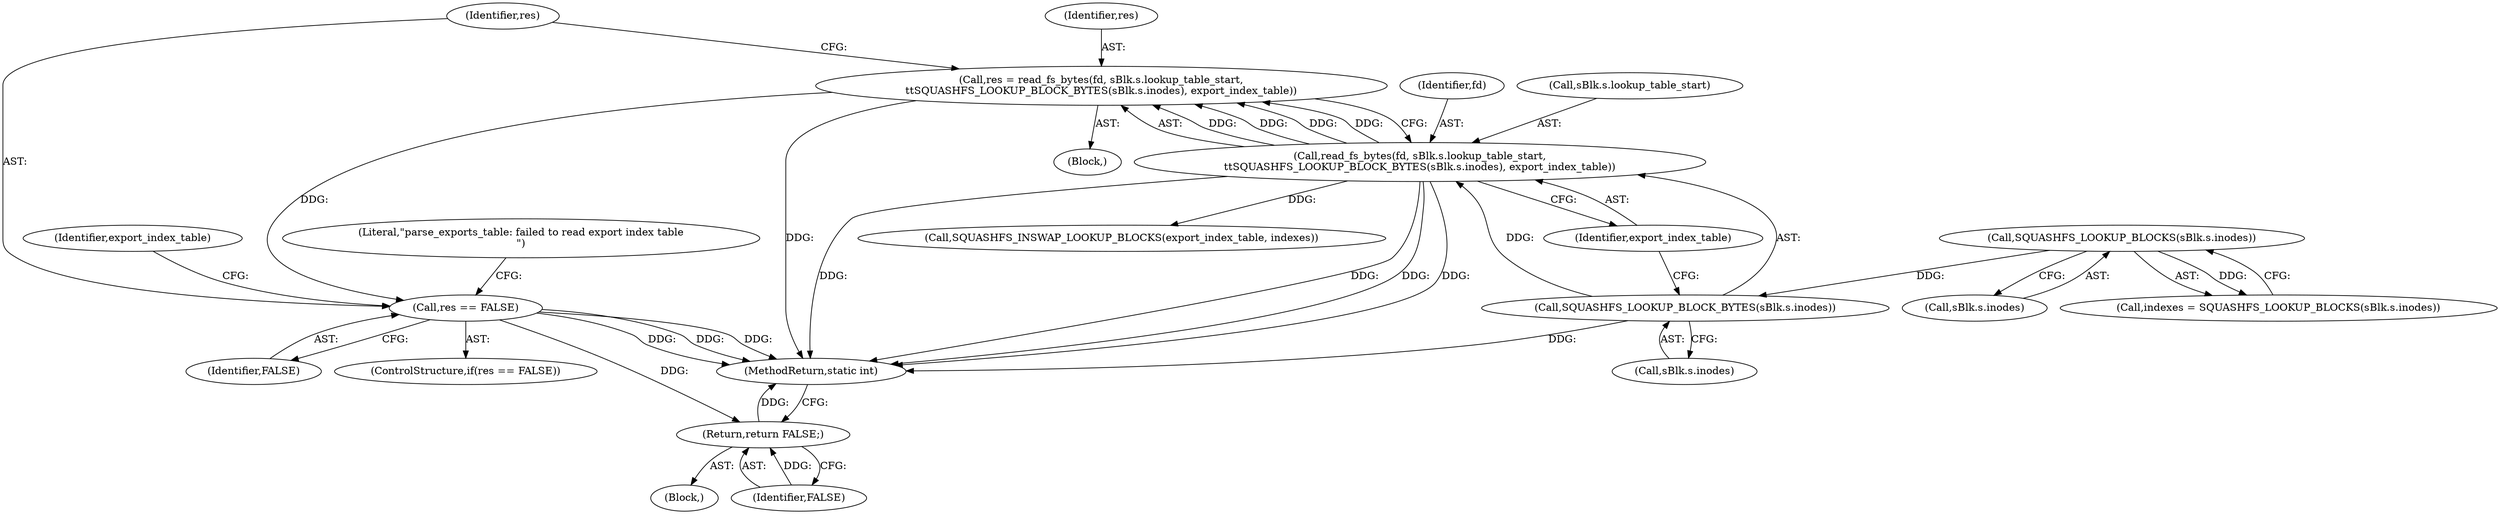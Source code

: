 digraph "1_squashfs-tools_f95864afe8833fe3ad782d714b41378e860977b1_0@API" {
"1000115" [label="(Call,res = read_fs_bytes(fd, sBlk.s.lookup_table_start,\n\t\tSQUASHFS_LOOKUP_BLOCK_BYTES(sBlk.s.inodes), export_index_table))"];
"1000117" [label="(Call,read_fs_bytes(fd, sBlk.s.lookup_table_start,\n\t\tSQUASHFS_LOOKUP_BLOCK_BYTES(sBlk.s.inodes), export_index_table))"];
"1000124" [label="(Call,SQUASHFS_LOOKUP_BLOCK_BYTES(sBlk.s.inodes))"];
"1000108" [label="(Call,SQUASHFS_LOOKUP_BLOCKS(sBlk.s.inodes))"];
"1000132" [label="(Call,res == FALSE)"];
"1000138" [label="(Return,return FALSE;)"];
"1000134" [label="(Identifier,FALSE)"];
"1000137" [label="(Literal,\"parse_exports_table: failed to read export index table\n\")"];
"1000151" [label="(MethodReturn,static int)"];
"1000125" [label="(Call,sBlk.s.inodes)"];
"1000117" [label="(Call,read_fs_bytes(fd, sBlk.s.lookup_table_start,\n\t\tSQUASHFS_LOOKUP_BLOCK_BYTES(sBlk.s.inodes), export_index_table))"];
"1000133" [label="(Identifier,res)"];
"1000116" [label="(Identifier,res)"];
"1000132" [label="(Call,res == FALSE)"];
"1000115" [label="(Call,res = read_fs_bytes(fd, sBlk.s.lookup_table_start,\n\t\tSQUASHFS_LOOKUP_BLOCK_BYTES(sBlk.s.inodes), export_index_table))"];
"1000124" [label="(Call,SQUASHFS_LOOKUP_BLOCK_BYTES(sBlk.s.inodes))"];
"1000131" [label="(ControlStructure,if(res == FALSE))"];
"1000103" [label="(Block,)"];
"1000118" [label="(Identifier,fd)"];
"1000140" [label="(Call,SQUASHFS_INSWAP_LOOKUP_BLOCKS(export_index_table, indexes))"];
"1000108" [label="(Call,SQUASHFS_LOOKUP_BLOCKS(sBlk.s.inodes))"];
"1000141" [label="(Identifier,export_index_table)"];
"1000135" [label="(Block,)"];
"1000139" [label="(Identifier,FALSE)"];
"1000119" [label="(Call,sBlk.s.lookup_table_start)"];
"1000138" [label="(Return,return FALSE;)"];
"1000109" [label="(Call,sBlk.s.inodes)"];
"1000130" [label="(Identifier,export_index_table)"];
"1000106" [label="(Call,indexes = SQUASHFS_LOOKUP_BLOCKS(sBlk.s.inodes))"];
"1000115" -> "1000103"  [label="AST: "];
"1000115" -> "1000117"  [label="CFG: "];
"1000116" -> "1000115"  [label="AST: "];
"1000117" -> "1000115"  [label="AST: "];
"1000133" -> "1000115"  [label="CFG: "];
"1000115" -> "1000151"  [label="DDG: "];
"1000117" -> "1000115"  [label="DDG: "];
"1000117" -> "1000115"  [label="DDG: "];
"1000117" -> "1000115"  [label="DDG: "];
"1000117" -> "1000115"  [label="DDG: "];
"1000115" -> "1000132"  [label="DDG: "];
"1000117" -> "1000130"  [label="CFG: "];
"1000118" -> "1000117"  [label="AST: "];
"1000119" -> "1000117"  [label="AST: "];
"1000124" -> "1000117"  [label="AST: "];
"1000130" -> "1000117"  [label="AST: "];
"1000117" -> "1000151"  [label="DDG: "];
"1000117" -> "1000151"  [label="DDG: "];
"1000117" -> "1000151"  [label="DDG: "];
"1000117" -> "1000151"  [label="DDG: "];
"1000124" -> "1000117"  [label="DDG: "];
"1000117" -> "1000140"  [label="DDG: "];
"1000124" -> "1000125"  [label="CFG: "];
"1000125" -> "1000124"  [label="AST: "];
"1000130" -> "1000124"  [label="CFG: "];
"1000124" -> "1000151"  [label="DDG: "];
"1000108" -> "1000124"  [label="DDG: "];
"1000108" -> "1000106"  [label="AST: "];
"1000108" -> "1000109"  [label="CFG: "];
"1000109" -> "1000108"  [label="AST: "];
"1000106" -> "1000108"  [label="CFG: "];
"1000108" -> "1000106"  [label="DDG: "];
"1000132" -> "1000131"  [label="AST: "];
"1000132" -> "1000134"  [label="CFG: "];
"1000133" -> "1000132"  [label="AST: "];
"1000134" -> "1000132"  [label="AST: "];
"1000137" -> "1000132"  [label="CFG: "];
"1000141" -> "1000132"  [label="CFG: "];
"1000132" -> "1000151"  [label="DDG: "];
"1000132" -> "1000151"  [label="DDG: "];
"1000132" -> "1000151"  [label="DDG: "];
"1000132" -> "1000138"  [label="DDG: "];
"1000138" -> "1000135"  [label="AST: "];
"1000138" -> "1000139"  [label="CFG: "];
"1000139" -> "1000138"  [label="AST: "];
"1000151" -> "1000138"  [label="CFG: "];
"1000138" -> "1000151"  [label="DDG: "];
"1000139" -> "1000138"  [label="DDG: "];
}
